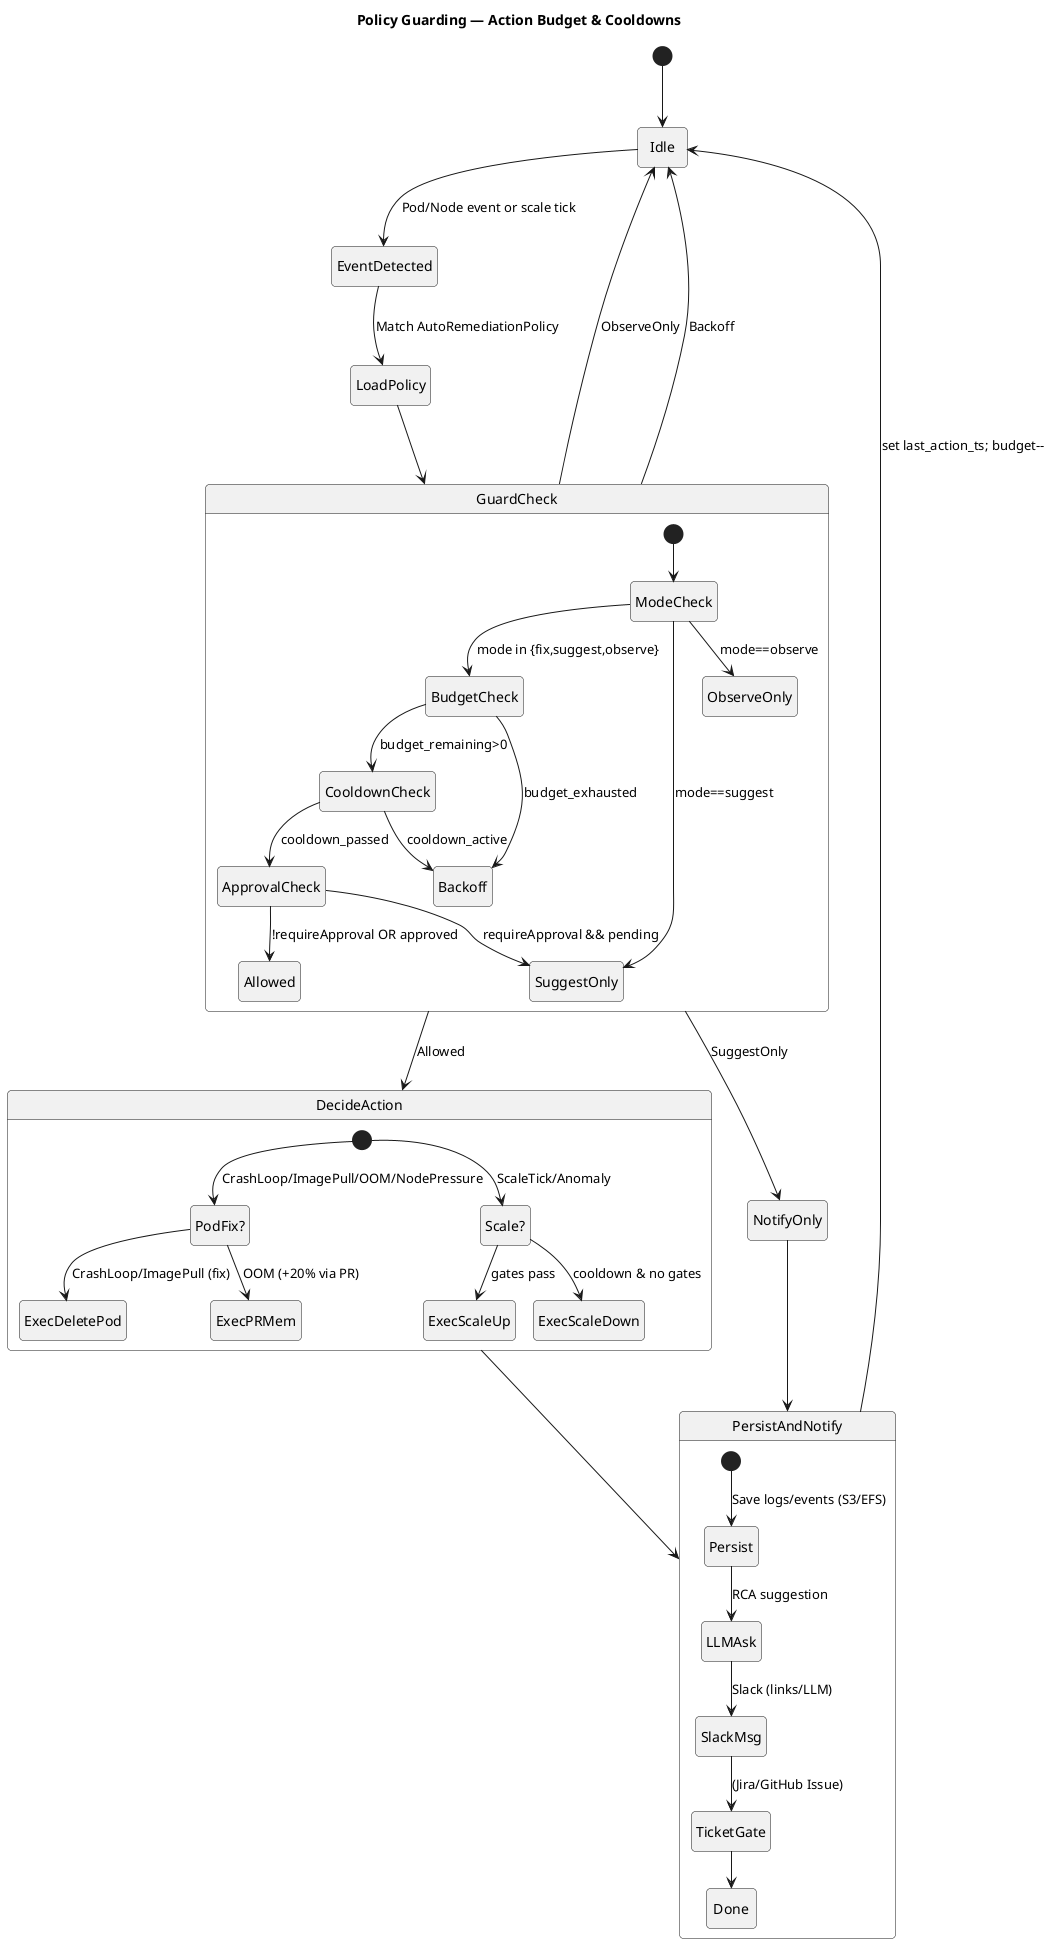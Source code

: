 @startuml
skinparam roundcorner 8
hide empty description
title Policy Guarding — Action Budget & Cooldowns

[*] --> Idle
Idle --> EventDetected : Pod/Node event or scale tick
EventDetected --> LoadPolicy : Match AutoRemediationPolicy
LoadPolicy --> GuardCheck

state GuardCheck {
  state ModeCheck
  state BudgetCheck
  state CooldownCheck
  state ApprovalCheck
  state Allowed
  state SuggestOnly
  state ObserveOnly
  state Backoff

  [*] --> ModeCheck
  ModeCheck --> BudgetCheck : mode in {fix,suggest,observe}
  ModeCheck --> SuggestOnly : mode==suggest
  ModeCheck --> ObserveOnly : mode==observe
  BudgetCheck --> CooldownCheck : budget_remaining>0
  BudgetCheck --> Backoff : budget_exhausted
  CooldownCheck --> ApprovalCheck : cooldown_passed
  CooldownCheck --> Backoff : cooldown_active
  ApprovalCheck --> Allowed : !requireApproval OR approved
  ApprovalCheck --> SuggestOnly : requireApproval && pending
}

GuardCheck --> DecideAction : Allowed
GuardCheck --> NotifyOnly : SuggestOnly
GuardCheck --> Idle : ObserveOnly
GuardCheck --> Idle : Backoff

state DecideAction {
  state "PodFix?" as PodFix
  state ExecDeletePod
  state ExecPRMem
  state "Scale?" as ScaleQ
  state ExecScaleUp
  state ExecScaleDown

  [*] --> PodFix : CrashLoop/ImagePull/OOM/NodePressure
  PodFix --> ExecDeletePod : CrashLoop/ImagePull (fix)
  PodFix --> ExecPRMem : OOM (+20% via PR)
  [*] --> ScaleQ : ScaleTick/Anomaly
  ScaleQ --> ExecScaleUp : gates pass
  ScaleQ --> ExecScaleDown : cooldown & no gates
}

DecideAction --> PersistAndNotify

state PersistAndNotify {
  state Persist
  state LLMAsk
  state SlackMsg
  state TicketGate
  state Done

  [*] --> Persist : Save logs/events (S3/EFS)
  Persist --> LLMAsk : RCA suggestion
  LLMAsk --> SlackMsg : Slack (links/LLM)
  SlackMsg --> TicketGate : (Jira/GitHub Issue)
  TicketGate --> Done
}

PersistAndNotify --> Idle : set last_action_ts; budget--
NotifyOnly --> PersistAndNotify
@enduml